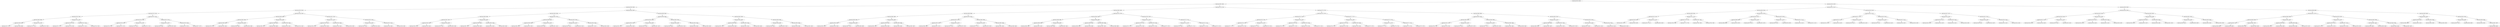 digraph G{
1912040851 [label="Node{data=[6106, 6106]}"]
1912040851 -> 1777670323
1777670323 [label="Node{data=[5652, 5652]}"]
1777670323 -> 1620107645
1620107645 [label="Node{data=[5239, 5239]}"]
1620107645 -> 322742049
322742049 [label="Node{data=[5078, 5078]}"]
322742049 -> 1500367648
1500367648 [label="Node{data=[3744, 3744]}"]
1500367648 -> 412901438
412901438 [label="Node{data=[3736, 3736]}"]
412901438 -> 2137059673
2137059673 [label="Node{data=[3684, 3684]}"]
2137059673 -> 160650299
160650299 [label="Node{data=[2308, 2308]}"]
160650299 -> 1041283810
1041283810 [label="Node{data=[1037, 1037]}"]
160650299 -> 1165406350
1165406350 [label="Node{data=[3586, 3586]}"]
2137059673 -> 1038383936
1038383936 [label="Node{data=[3734, 3734]}"]
1038383936 -> 784716363
784716363 [label="Node{data=[3731, 3731]}"]
1038383936 -> 364489435
364489435 [label="Node{data=[3735, 3735]}"]
412901438 -> 1698404898
1698404898 [label="Node{data=[3740, 3740]}"]
1698404898 -> 2073809854
2073809854 [label="Node{data=[3738, 3738]}"]
2073809854 -> 2068582668
2068582668 [label="Node{data=[3737, 3737]}"]
2073809854 -> 595297228
595297228 [label="Node{data=[3739, 3739]}"]
1698404898 -> 438892299
438892299 [label="Node{data=[3742, 3742]}"]
438892299 -> 1057739219
1057739219 [label="Node{data=[3741, 3741]}"]
438892299 -> 617898831
617898831 [label="Node{data=[3743, 3743]}"]
1500367648 -> 1540284922
1540284922 [label="Node{data=[3752, 3752]}"]
1540284922 -> 100914471
100914471 [label="Node{data=[3748, 3748]}"]
100914471 -> 1743198589
1743198589 [label="Node{data=[3746, 3746]}"]
1743198589 -> 1622065365
1622065365 [label="Node{data=[3745, 3745]}"]
1743198589 -> 1279470603
1279470603 [label="Node{data=[3747, 3747]}"]
100914471 -> 1425109577
1425109577 [label="Node{data=[3750, 3750]}"]
1425109577 -> 193115483
193115483 [label="Node{data=[3749, 3749]}"]
1425109577 -> 498885782
498885782 [label="Node{data=[3751, 3751]}"]
1540284922 -> 1212821598
1212821598 [label="Node{data=[5074, 5074]}"]
1212821598 -> 393637924
393637924 [label="Node{data=[5027, 5027]}"]
393637924 -> 163588092
163588092 [label="Node{data=[5009, 5009]}"]
393637924 -> 2007394950
2007394950 [label="Node{data=[5055, 5055]}"]
1212821598 -> 1861713132
1861713132 [label="Node{data=[5076, 5076]}"]
1861713132 -> 1243928134
1243928134 [label="Node{data=[5075, 5075]}"]
1861713132 -> 1121183545
1121183545 [label="Node{data=[5077, 5077]}"]
322742049 -> 115689407
115689407 [label="Node{data=[5164, 5164]}"]
115689407 -> 1394629523
1394629523 [label="Node{data=[5086, 5086]}"]
1394629523 -> 1071259991
1071259991 [label="Node{data=[5082, 5082]}"]
1071259991 -> 1659757498
1659757498 [label="Node{data=[5080, 5080]}"]
1659757498 -> 1318688999
1318688999 [label="Node{data=[5079, 5079]}"]
1659757498 -> 523546212
523546212 [label="Node{data=[5081, 5081]}"]
1071259991 -> 1896539212
1896539212 [label="Node{data=[5084, 5084]}"]
1896539212 -> 2088188388
2088188388 [label="Node{data=[5083, 5083]}"]
1896539212 -> 2125187117
2125187117 [label="Node{data=[5085, 5085]}"]
1394629523 -> 1146494482
1146494482 [label="Node{data=[5090, 5090]}"]
1146494482 -> 1658370640
1658370640 [label="Node{data=[5088, 5088]}"]
1658370640 -> 665126902
665126902 [label="Node{data=[5087, 5087]}"]
1658370640 -> 133122447
133122447 [label="Node{data=[5089, 5089]}"]
1146494482 -> 1941795310
1941795310 [label="Node{data=[5092, 5092]}"]
1941795310 -> 1418743795
1418743795 [label="Node{data=[5091, 5091]}"]
1941795310 -> 1527080992
1527080992 [label="Node{data=[5134, 5134]}"]
115689407 -> 643559934
643559934 [label="Node{data=[5231, 5231]}"]
643559934 -> 1056036570
1056036570 [label="Node{data=[5227, 5227]}"]
1056036570 -> 1757997344
1757997344 [label="Node{data=[5225, 5225]}"]
1757997344 -> 419223665
419223665 [label="Node{data=[5224, 5224]}"]
1757997344 -> 1632706193
1632706193 [label="Node{data=[5226, 5226]}"]
1056036570 -> 1369850727
1369850727 [label="Node{data=[5229, 5229]}"]
1369850727 -> 2122850714
2122850714 [label="Node{data=[5228, 5228]}"]
1369850727 -> 13193578
13193578 [label="Node{data=[5230, 5230]}"]
643559934 -> 1761964660
1761964660 [label="Node{data=[5235, 5235]}"]
1761964660 -> 182167880
182167880 [label="Node{data=[5233, 5233]}"]
182167880 -> 903925112
903925112 [label="Node{data=[5232, 5232]}"]
182167880 -> 2137557167
2137557167 [label="Node{data=[5234, 5234]}"]
1761964660 -> 1027396580
1027396580 [label="Node{data=[5237, 5237]}"]
1027396580 -> 1794813154
1794813154 [label="Node{data=[5236, 5236]}"]
1027396580 -> 1497507784
1497507784 [label="Node{data=[5238, 5238]}"]
1620107645 -> 1658122687
1658122687 [label="Node{data=[5620, 5620]}"]
1658122687 -> 967622130
967622130 [label="Node{data=[5604, 5604]}"]
967622130 -> 110009241
110009241 [label="Node{data=[5596, 5596]}"]
110009241 -> 1320849639
1320849639 [label="Node{data=[5397, 5397]}"]
1320849639 -> 195484038
195484038 [label="Node{data=[5282, 5282]}"]
195484038 -> 1471784493
1471784493 [label="Node{data=[5240, 5240]}"]
195484038 -> 622443792
622443792 [label="Node{data=[5320, 5320]}"]
1320849639 -> 1061039356
1061039356 [label="Node{data=[5594, 5594]}"]
1061039356 -> 48867444
48867444 [label="Node{data=[5591, 5591]}"]
1061039356 -> 410779338
410779338 [label="Node{data=[5595, 5595]}"]
110009241 -> 1885479400
1885479400 [label="Node{data=[5600, 5600]}"]
1885479400 -> 1056291540
1056291540 [label="Node{data=[5598, 5598]}"]
1056291540 -> 1905266550
1905266550 [label="Node{data=[5597, 5597]}"]
1056291540 -> 911876640
911876640 [label="Node{data=[5599, 5599]}"]
1885479400 -> 1465264226
1465264226 [label="Node{data=[5602, 5602]}"]
1465264226 -> 1147542342
1147542342 [label="Node{data=[5601, 5601]}"]
1465264226 -> 897337091
897337091 [label="Node{data=[5603, 5603]}"]
967622130 -> 1389377710
1389377710 [label="Node{data=[5612, 5612]}"]
1389377710 -> 874717102
874717102 [label="Node{data=[5608, 5608]}"]
874717102 -> 1089183303
1089183303 [label="Node{data=[5606, 5606]}"]
1089183303 -> 402169094
402169094 [label="Node{data=[5605, 5605]}"]
1089183303 -> 1144967711
1144967711 [label="Node{data=[5607, 5607]}"]
874717102 -> 1749838681
1749838681 [label="Node{data=[5610, 5610]}"]
1749838681 -> 1959381425
1959381425 [label="Node{data=[5609, 5609]}"]
1749838681 -> 663386755
663386755 [label="Node{data=[5611, 5611]}"]
1389377710 -> 362216007
362216007 [label="Node{data=[5616, 5616]}"]
362216007 -> 504061199
504061199 [label="Node{data=[5614, 5614]}"]
504061199 -> 615881534
615881534 [label="Node{data=[5613, 5613]}"]
504061199 -> 1352639305
1352639305 [label="Node{data=[5615, 5615]}"]
362216007 -> 1928933343
1928933343 [label="Node{data=[5618, 5618]}"]
1928933343 -> 912189354
912189354 [label="Node{data=[5617, 5617]}"]
1928933343 -> 1052436020
1052436020 [label="Node{data=[5619, 5619]}"]
1658122687 -> 328376129
328376129 [label="Node{data=[5636, 5636]}"]
328376129 -> 682544443
682544443 [label="Node{data=[5628, 5628]}"]
682544443 -> 1762397235
1762397235 [label="Node{data=[5624, 5624]}"]
1762397235 -> 15649888
15649888 [label="Node{data=[5622, 5622]}"]
15649888 -> 117519275
117519275 [label="Node{data=[5621, 5621]}"]
15649888 -> 1494806885
1494806885 [label="Node{data=[5623, 5623]}"]
1762397235 -> 1350304737
1350304737 [label="Node{data=[5626, 5626]}"]
1350304737 -> 646400066
646400066 [label="Node{data=[5625, 5625]}"]
1350304737 -> 680901458
680901458 [label="Node{data=[5627, 5627]}"]
682544443 -> 915989756
915989756 [label="Node{data=[5632, 5632]}"]
915989756 -> 105614021
105614021 [label="Node{data=[5630, 5630]}"]
105614021 -> 445777686
445777686 [label="Node{data=[5629, 5629]}"]
105614021 -> 534278205
534278205 [label="Node{data=[5631, 5631]}"]
915989756 -> 1855379518
1855379518 [label="Node{data=[5634, 5634]}"]
1855379518 -> 877750923
877750923 [label="Node{data=[5633, 5633]}"]
1855379518 -> 1056006560
1056006560 [label="Node{data=[5635, 5635]}"]
328376129 -> 1660205019
1660205019 [label="Node{data=[5644, 5644]}"]
1660205019 -> 981193875
981193875 [label="Node{data=[5640, 5640]}"]
981193875 -> 88204389
88204389 [label="Node{data=[5638, 5638]}"]
88204389 -> 814250252
814250252 [label="Node{data=[5637, 5637]}"]
88204389 -> 2005228201
2005228201 [label="Node{data=[5639, 5639]}"]
981193875 -> 331270022
331270022 [label="Node{data=[5642, 5642]}"]
331270022 -> 433486680
433486680 [label="Node{data=[5641, 5641]}"]
331270022 -> 1793405303
1793405303 [label="Node{data=[5643, 5643]}"]
1660205019 -> 937979536
937979536 [label="Node{data=[5648, 5648]}"]
937979536 -> 1376718108
1376718108 [label="Node{data=[5646, 5646]}"]
1376718108 -> 2015994046
2015994046 [label="Node{data=[5645, 5645]}"]
1376718108 -> 998529093
998529093 [label="Node{data=[5647, 5647]}"]
937979536 -> 1340878155
1340878155 [label="Node{data=[5650, 5650]}"]
1340878155 -> 1696710215
1696710215 [label="Node{data=[5649, 5649]}"]
1340878155 -> 1354288653
1354288653 [label="Node{data=[5651, 5651]}"]
1777670323 -> 1239933487
1239933487 [label="Node{data=[5716, 5716]}"]
1239933487 -> 1741621293
1741621293 [label="Node{data=[5684, 5684]}"]
1741621293 -> 259281173
259281173 [label="Node{data=[5668, 5668]}"]
259281173 -> 430587472
430587472 [label="Node{data=[5660, 5660]}"]
430587472 -> 1873433040
1873433040 [label="Node{data=[5656, 5656]}"]
1873433040 -> 1882956392
1882956392 [label="Node{data=[5654, 5654]}"]
1882956392 -> 1567275395
1567275395 [label="Node{data=[5653, 5653]}"]
1882956392 -> 360338624
360338624 [label="Node{data=[5655, 5655]}"]
1873433040 -> 686007150
686007150 [label="Node{data=[5658, 5658]}"]
686007150 -> 98991352
98991352 [label="Node{data=[5657, 5657]}"]
686007150 -> 222849894
222849894 [label="Node{data=[5659, 5659]}"]
430587472 -> 1247015515
1247015515 [label="Node{data=[5664, 5664]}"]
1247015515 -> 2132725932
2132725932 [label="Node{data=[5662, 5662]}"]
2132725932 -> 1235841547
1235841547 [label="Node{data=[5661, 5661]}"]
2132725932 -> 125055747
125055747 [label="Node{data=[5663, 5663]}"]
1247015515 -> 1382074524
1382074524 [label="Node{data=[5666, 5666]}"]
1382074524 -> 1542646220
1542646220 [label="Node{data=[5665, 5665]}"]
1382074524 -> 1506406803
1506406803 [label="Node{data=[5667, 5667]}"]
259281173 -> 2130918786
2130918786 [label="Node{data=[5676, 5676]}"]
2130918786 -> 728973014
728973014 [label="Node{data=[5672, 5672]}"]
728973014 -> 1728253693
1728253693 [label="Node{data=[5670, 5670]}"]
1728253693 -> 1901084391
1901084391 [label="Node{data=[5669, 5669]}"]
1728253693 -> 400155234
400155234 [label="Node{data=[5671, 5671]}"]
728973014 -> 636419009
636419009 [label="Node{data=[5674, 5674]}"]
636419009 -> 1516596583
1516596583 [label="Node{data=[5673, 5673]}"]
636419009 -> 716363722
716363722 [label="Node{data=[5675, 5675]}"]
2130918786 -> 1914763788
1914763788 [label="Node{data=[5680, 5680]}"]
1914763788 -> 541206394
541206394 [label="Node{data=[5678, 5678]}"]
541206394 -> 1371367488
1371367488 [label="Node{data=[5677, 5677]}"]
541206394 -> 1838016826
1838016826 [label="Node{data=[5679, 5679]}"]
1914763788 -> 411602461
411602461 [label="Node{data=[5682, 5682]}"]
411602461 -> 692065153
692065153 [label="Node{data=[5681, 5681]}"]
411602461 -> 319127937
319127937 [label="Node{data=[5683, 5683]}"]
1741621293 -> 298020578
298020578 [label="Node{data=[5700, 5700]}"]
298020578 -> 1307042465
1307042465 [label="Node{data=[5692, 5692]}"]
1307042465 -> 1678912647
1678912647 [label="Node{data=[5688, 5688]}"]
1678912647 -> 1537515533
1537515533 [label="Node{data=[5686, 5686]}"]
1537515533 -> 1369076197
1369076197 [label="Node{data=[5685, 5685]}"]
1537515533 -> 588931997
588931997 [label="Node{data=[5687, 5687]}"]
1678912647 -> 1452868973
1452868973 [label="Node{data=[5690, 5690]}"]
1452868973 -> 683897723
683897723 [label="Node{data=[5689, 5689]}"]
1452868973 -> 710163167
710163167 [label="Node{data=[5691, 5691]}"]
1307042465 -> 1520607875
1520607875 [label="Node{data=[5696, 5696]}"]
1520607875 -> 1141798615
1141798615 [label="Node{data=[5694, 5694]}"]
1141798615 -> 2003144070
2003144070 [label="Node{data=[5693, 5693]}"]
1141798615 -> 2095891319
2095891319 [label="Node{data=[5695, 5695]}"]
1520607875 -> 857063635
857063635 [label="Node{data=[5698, 5698]}"]
857063635 -> 77246632
77246632 [label="Node{data=[5697, 5697]}"]
857063635 -> 1606943744
1606943744 [label="Node{data=[5699, 5699]}"]
298020578 -> 1160086517
1160086517 [label="Node{data=[5708, 5708]}"]
1160086517 -> 1487651034
1487651034 [label="Node{data=[5704, 5704]}"]
1487651034 -> 157627543
157627543 [label="Node{data=[5702, 5702]}"]
157627543 -> 378722751
378722751 [label="Node{data=[5701, 5701]}"]
157627543 -> 2143406771
2143406771 [label="Node{data=[5703, 5703]}"]
1487651034 -> 2045409409
2045409409 [label="Node{data=[5706, 5706]}"]
2045409409 -> 1493904039
1493904039 [label="Node{data=[5705, 5705]}"]
2045409409 -> 1507086104
1507086104 [label="Node{data=[5707, 5707]}"]
1160086517 -> 674333379
674333379 [label="Node{data=[5712, 5712]}"]
674333379 -> 45472052
45472052 [label="Node{data=[5710, 5710]}"]
45472052 -> 40601047
40601047 [label="Node{data=[5709, 5709]}"]
45472052 -> 2034017805
2034017805 [label="Node{data=[5711, 5711]}"]
674333379 -> 1572799603
1572799603 [label="Node{data=[5714, 5714]}"]
1572799603 -> 1911491209
1911491209 [label="Node{data=[5713, 5713]}"]
1572799603 -> 804551774
804551774 [label="Node{data=[5715, 5715]}"]
1239933487 -> 870628195
870628195 [label="Node{data=[5779, 5779]}"]
870628195 -> 383630832
383630832 [label="Node{data=[5732, 5732]}"]
383630832 -> 527390432
527390432 [label="Node{data=[5724, 5724]}"]
527390432 -> 334880735
334880735 [label="Node{data=[5720, 5720]}"]
334880735 -> 98320737
98320737 [label="Node{data=[5718, 5718]}"]
98320737 -> 2123714071
2123714071 [label="Node{data=[5717, 5717]}"]
98320737 -> 464047987
464047987 [label="Node{data=[5719, 5719]}"]
334880735 -> 639561982
639561982 [label="Node{data=[5722, 5722]}"]
639561982 -> 1093560853
1093560853 [label="Node{data=[5721, 5721]}"]
639561982 -> 354378193
354378193 [label="Node{data=[5723, 5723]}"]
527390432 -> 1209132886
1209132886 [label="Node{data=[5728, 5728]}"]
1209132886 -> 425289642
425289642 [label="Node{data=[5726, 5726]}"]
425289642 -> 731240534
731240534 [label="Node{data=[5725, 5725]}"]
425289642 -> 1164588316
1164588316 [label="Node{data=[5727, 5727]}"]
1209132886 -> 33964464
33964464 [label="Node{data=[5730, 5730]}"]
33964464 -> 1353716333
1353716333 [label="Node{data=[5729, 5729]}"]
33964464 -> 1440888645
1440888645 [label="Node{data=[5731, 5731]}"]
383630832 -> 1093941808
1093941808 [label="Node{data=[5771, 5771]}"]
1093941808 -> 1896867943
1896867943 [label="Node{data=[5736, 5736]}"]
1896867943 -> 561819473
561819473 [label="Node{data=[5734, 5734]}"]
561819473 -> 1709243428
1709243428 [label="Node{data=[5733, 5733]}"]
561819473 -> 90550034
90550034 [label="Node{data=[5735, 5735]}"]
1896867943 -> 195506953
195506953 [label="Node{data=[5769, 5769]}"]
195506953 -> 1340408587
1340408587 [label="Node{data=[5768, 5768]}"]
195506953 -> 763807503
763807503 [label="Node{data=[5770, 5770]}"]
1093941808 -> 95678610
95678610 [label="Node{data=[5775, 5775]}"]
95678610 -> 926852182
926852182 [label="Node{data=[5773, 5773]}"]
926852182 -> 1344537825
1344537825 [label="Node{data=[5772, 5772]}"]
926852182 -> 1258364757
1258364757 [label="Node{data=[5774, 5774]}"]
95678610 -> 1361854919
1361854919 [label="Node{data=[5777, 5777]}"]
1361854919 -> 334644128
334644128 [label="Node{data=[5776, 5776]}"]
1361854919 -> 1661034035
1661034035 [label="Node{data=[5778, 5778]}"]
870628195 -> 549002929
549002929 [label="Node{data=[5884, 5884]}"]
549002929 -> 329793816
329793816 [label="Node{data=[5876, 5876]}"]
329793816 -> 306638734
306638734 [label="Node{data=[5855, 5855]}"]
306638734 -> 2078268211
2078268211 [label="Node{data=[5781, 5781]}"]
2078268211 -> 326831727
326831727 [label="Node{data=[5780, 5780]}"]
2078268211 -> 1116355993
1116355993 [label="Node{data=[5782, 5782]}"]
306638734 -> 1737851097
1737851097 [label="Node{data=[5874, 5874]}"]
1737851097 -> 1645664603
1645664603 [label="Node{data=[5873, 5873]}"]
1737851097 -> 693480192
693480192 [label="Node{data=[5875, 5875]}"]
329793816 -> 983579974
983579974 [label="Node{data=[5880, 5880]}"]
983579974 -> 1903751555
1903751555 [label="Node{data=[5878, 5878]}"]
1903751555 -> 628110070
628110070 [label="Node{data=[5877, 5877]}"]
1903751555 -> 570003699
570003699 [label="Node{data=[5879, 5879]}"]
983579974 -> 436781959
436781959 [label="Node{data=[5882, 5882]}"]
436781959 -> 751492524
751492524 [label="Node{data=[5881, 5881]}"]
436781959 -> 143244609
143244609 [label="Node{data=[5883, 5883]}"]
549002929 -> 1704647339
1704647339 [label="Node{data=[6001, 6001]}"]
1704647339 -> 970074468
970074468 [label="Node{data=[5921, 5921]}"]
970074468 -> 1133487183
1133487183 [label="Node{data=[5886, 5886]}"]
1133487183 -> 103377610
103377610 [label="Node{data=[5885, 5885]}"]
1133487183 -> 894805798
894805798 [label="Node{data=[5887, 5887]}"]
970074468 -> 501494241
501494241 [label="Node{data=[5957, 5957]}"]
501494241 -> 603407310
603407310 [label="Node{data=[5927, 5927]}"]
501494241 -> 1858409024
1858409024 [label="Node{data=[5973, 5973]}"]
1704647339 -> 1982985257
1982985257 [label="Node{data=[6102, 6102]}"]
1982985257 -> 1248241719
1248241719 [label="Node{data=[6100, 6100]}"]
1248241719 -> 1402370950
1402370950 [label="Node{data=[6010, 6010]}"]
1248241719 -> 352793766
352793766 [label="Node{data=[6101, 6101]}"]
1982985257 -> 1819150995
1819150995 [label="Node{data=[6104, 6104]}"]
1819150995 -> 322318393
322318393 [label="Node{data=[6103, 6103]}"]
1819150995 -> 1939616658
1939616658 [label="Node{data=[6105, 6105]}"]
1912040851 -> 1603439427
1603439427 [label="Node{data=[8145, 8145]}"]
1603439427 -> 1135880368
1135880368 [label="Node{data=[8113, 8113]}"]
1135880368 -> 1637969671
1637969671 [label="Node{data=[8024, 8024]}"]
1637969671 -> 1941164034
1941164034 [label="Node{data=[6503, 6503]}"]
1941164034 -> 951096740
951096740 [label="Node{data=[6110, 6110]}"]
951096740 -> 1520683946
1520683946 [label="Node{data=[6108, 6108]}"]
1520683946 -> 814767790
814767790 [label="Node{data=[6107, 6107]}"]
1520683946 -> 1573825406
1573825406 [label="Node{data=[6109, 6109]}"]
951096740 -> 1634666710
1634666710 [label="Node{data=[6112, 6112]}"]
1634666710 -> 626356682
626356682 [label="Node{data=[6111, 6111]}"]
1634666710 -> 394411744
394411744 [label="Node{data=[6202, 6202]}"]
1941164034 -> 1061151285
1061151285 [label="Node{data=[7811, 7811]}"]
1061151285 -> 646931644
646931644 [label="Node{data=[7723, 7723]}"]
646931644 -> 685415046
685415046 [label="Node{data=[7388, 7388]}"]
646931644 -> 774489155
774489155 [label="Node{data=[7776, 7776]}"]
1061151285 -> 1850189305
1850189305 [label="Node{data=[7967, 7967]}"]
1850189305 -> 867206665
867206665 [label="Node{data=[7926, 7926]}"]
1850189305 -> 1338123347
1338123347 [label="Node{data=[7982, 7982]}"]
1637969671 -> 799668788
799668788 [label="Node{data=[8075, 8075]}"]
799668788 -> 2090007125
2090007125 [label="Node{data=[8071, 8071]}"]
2090007125 -> 1269152512
1269152512 [label="Node{data=[8069, 8069]}"]
1269152512 -> 354156187
354156187 [label="Node{data=[8068, 8068]}"]
1269152512 -> 1963183702
1963183702 [label="Node{data=[8070, 8070]}"]
2090007125 -> 514376433
514376433 [label="Node{data=[8073, 8073]}"]
514376433 -> 2016610207
2016610207 [label="Node{data=[8072, 8072]}"]
514376433 -> 848744740
848744740 [label="Node{data=[8074, 8074]}"]
799668788 -> 1494009950
1494009950 [label="Node{data=[8079, 8079]}"]
1494009950 -> 32192196
32192196 [label="Node{data=[8077, 8077]}"]
32192196 -> 1636091545
1636091545 [label="Node{data=[8076, 8076]}"]
32192196 -> 1704928380
1704928380 [label="Node{data=[8078, 8078]}"]
1494009950 -> 1525571241
1525571241 [label="Node{data=[8111, 8111]}"]
1525571241 -> 48963110
48963110 [label="Node{data=[8110, 8110]}"]
1525571241 -> 1159504108
1159504108 [label="Node{data=[8112, 8112]}"]
1135880368 -> 1497157879
1497157879 [label="Node{data=[8129, 8129]}"]
1497157879 -> 1896859247
1896859247 [label="Node{data=[8121, 8121]}"]
1896859247 -> 726658118
726658118 [label="Node{data=[8117, 8117]}"]
726658118 -> 200548867
200548867 [label="Node{data=[8115, 8115]}"]
200548867 -> 879816930
879816930 [label="Node{data=[8114, 8114]}"]
200548867 -> 1002665149
1002665149 [label="Node{data=[8116, 8116]}"]
726658118 -> 1866109535
1866109535 [label="Node{data=[8119, 8119]}"]
1866109535 -> 1165246849
1165246849 [label="Node{data=[8118, 8118]}"]
1866109535 -> 1982877229
1982877229 [label="Node{data=[8120, 8120]}"]
1896859247 -> 1459010250
1459010250 [label="Node{data=[8125, 8125]}"]
1459010250 -> 1843749409
1843749409 [label="Node{data=[8123, 8123]}"]
1843749409 -> 184180309
184180309 [label="Node{data=[8122, 8122]}"]
1843749409 -> 2119120897
2119120897 [label="Node{data=[8124, 8124]}"]
1459010250 -> 487386600
487386600 [label="Node{data=[8127, 8127]}"]
487386600 -> 1539203074
1539203074 [label="Node{data=[8126, 8126]}"]
487386600 -> 57574870
57574870 [label="Node{data=[8128, 8128]}"]
1497157879 -> 73808522
73808522 [label="Node{data=[8137, 8137]}"]
73808522 -> 2130699331
2130699331 [label="Node{data=[8133, 8133]}"]
2130699331 -> 1449731566
1449731566 [label="Node{data=[8131, 8131]}"]
1449731566 -> 559831744
559831744 [label="Node{data=[8130, 8130]}"]
1449731566 -> 341411339
341411339 [label="Node{data=[8132, 8132]}"]
2130699331 -> 352695615
352695615 [label="Node{data=[8135, 8135]}"]
352695615 -> 173843492
173843492 [label="Node{data=[8134, 8134]}"]
352695615 -> 1493661685
1493661685 [label="Node{data=[8136, 8136]}"]
73808522 -> 20372224
20372224 [label="Node{data=[8141, 8141]}"]
20372224 -> 966928980
966928980 [label="Node{data=[8139, 8139]}"]
966928980 -> 1446036672
1446036672 [label="Node{data=[8138, 8138]}"]
966928980 -> 879405356
879405356 [label="Node{data=[8140, 8140]}"]
20372224 -> 62098042
62098042 [label="Node{data=[8143, 8143]}"]
62098042 -> 736878802
736878802 [label="Node{data=[8142, 8142]}"]
62098042 -> 2066560939
2066560939 [label="Node{data=[8144, 8144]}"]
1603439427 -> 451920427
451920427 [label="Node{data=[8355, 8355]}"]
451920427 -> 84966230
84966230 [label="Node{data=[8194, 8194]}"]
84966230 -> 1904862806
1904862806 [label="Node{data=[8153, 8153]}"]
1904862806 -> 1670059939
1670059939 [label="Node{data=[8149, 8149]}"]
1670059939 -> 118583139
118583139 [label="Node{data=[8147, 8147]}"]
118583139 -> 22904348
22904348 [label="Node{data=[8146, 8146]}"]
118583139 -> 1071158071
1071158071 [label="Node{data=[8148, 8148]}"]
1670059939 -> 72723808
72723808 [label="Node{data=[8151, 8151]}"]
72723808 -> 137601278
137601278 [label="Node{data=[8150, 8150]}"]
72723808 -> 1651802746
1651802746 [label="Node{data=[8152, 8152]}"]
1904862806 -> 432989224
432989224 [label="Node{data=[8190, 8190]}"]
432989224 -> 819553500
819553500 [label="Node{data=[8155, 8155]}"]
819553500 -> 637015657
637015657 [label="Node{data=[8154, 8154]}"]
819553500 -> 1666791422
1666791422 [label="Node{data=[8156, 8156]}"]
432989224 -> 223899673
223899673 [label="Node{data=[8192, 8192]}"]
223899673 -> 1994136298
1994136298 [label="Node{data=[8191, 8191]}"]
223899673 -> 334631174
334631174 [label="Node{data=[8193, 8193]}"]
84966230 -> 968761921
968761921 [label="Node{data=[8202, 8202]}"]
968761921 -> 1999128023
1999128023 [label="Node{data=[8198, 8198]}"]
1999128023 -> 1630866066
1630866066 [label="Node{data=[8196, 8196]}"]
1630866066 -> 1649171859
1649171859 [label="Node{data=[8195, 8195]}"]
1630866066 -> 707319729
707319729 [label="Node{data=[8197, 8197]}"]
1999128023 -> 521877982
521877982 [label="Node{data=[8200, 8200]}"]
521877982 -> 1454625077
1454625077 [label="Node{data=[8199, 8199]}"]
521877982 -> 1444134581
1444134581 [label="Node{data=[8201, 8201]}"]
968761921 -> 980057753
980057753 [label="Node{data=[8351, 8351]}"]
980057753 -> 2096723395
2096723395 [label="Node{data=[8204, 8204]}"]
2096723395 -> 873146640
873146640 [label="Node{data=[8203, 8203]}"]
2096723395 -> 2133253938
2133253938 [label="Node{data=[8350, 8350]}"]
980057753 -> 374466809
374466809 [label="Node{data=[8353, 8353]}"]
374466809 -> 556912797
556912797 [label="Node{data=[8352, 8352]}"]
374466809 -> 1277115906
1277115906 [label="Node{data=[8354, 8354]}"]
451920427 -> 84518908
84518908 [label="Node{data=[8498, 8498]}"]
84518908 -> 478577028
478577028 [label="Node{data=[8371, 8371]}"]
478577028 -> 865865649
865865649 [label="Node{data=[8363, 8363]}"]
865865649 -> 113694958
113694958 [label="Node{data=[8359, 8359]}"]
113694958 -> 1312336269
1312336269 [label="Node{data=[8357, 8357]}"]
1312336269 -> 1721408367
1721408367 [label="Node{data=[8356, 8356]}"]
1312336269 -> 891871626
891871626 [label="Node{data=[8358, 8358]}"]
113694958 -> 85548649
85548649 [label="Node{data=[8361, 8361]}"]
85548649 -> 241630086
241630086 [label="Node{data=[8360, 8360]}"]
85548649 -> 1008027846
1008027846 [label="Node{data=[8362, 8362]}"]
865865649 -> 1321454207
1321454207 [label="Node{data=[8367, 8367]}"]
1321454207 -> 23478232
23478232 [label="Node{data=[8365, 8365]}"]
23478232 -> 946163385
946163385 [label="Node{data=[8364, 8364]}"]
23478232 -> 773878283
773878283 [label="Node{data=[8366, 8366]}"]
1321454207 -> 2128659842
2128659842 [label="Node{data=[8369, 8369]}"]
2128659842 -> 1313389945
1313389945 [label="Node{data=[8368, 8368]}"]
2128659842 -> 1556755087
1556755087 [label="Node{data=[8370, 8370]}"]
478577028 -> 1909957431
1909957431 [label="Node{data=[8379, 8379]}"]
1909957431 -> 165913690
165913690 [label="Node{data=[8375, 8375]}"]
165913690 -> 46887786
46887786 [label="Node{data=[8373, 8373]}"]
46887786 -> 261650422
261650422 [label="Node{data=[8372, 8372]}"]
46887786 -> 1125823273
1125823273 [label="Node{data=[8374, 8374]}"]
165913690 -> 1473191524
1473191524 [label="Node{data=[8377, 8377]}"]
1473191524 -> 239499220
239499220 [label="Node{data=[8376, 8376]}"]
1473191524 -> 1110283821
1110283821 [label="Node{data=[8378, 8378]}"]
1909957431 -> 1421403834
1421403834 [label="Node{data=[8383, 8383]}"]
1421403834 -> 2066476663
2066476663 [label="Node{data=[8381, 8381]}"]
2066476663 -> 1190059537
1190059537 [label="Node{data=[8380, 8380]}"]
2066476663 -> 1750901791
1750901791 [label="Node{data=[8382, 8382]}"]
1421403834 -> 2067923608
2067923608 [label="Node{data=[8439, 8439]}"]
2067923608 -> 1606288337
1606288337 [label="Node{data=[8384, 8384]}"]
2067923608 -> 1863340129
1863340129 [label="Node{data=[8497, 8497]}"]
84518908 -> 1650556352
1650556352 [label="Node{data=[8506, 8506]}"]
1650556352 -> 157083094
157083094 [label="Node{data=[8502, 8502]}"]
157083094 -> 651415463
651415463 [label="Node{data=[8500, 8500]}"]
651415463 -> 1269628996
1269628996 [label="Node{data=[8499, 8499]}"]
651415463 -> 575400844
575400844 [label="Node{data=[8501, 8501]}"]
157083094 -> 1289214022
1289214022 [label="Node{data=[8504, 8504]}"]
1289214022 -> 1958840460
1958840460 [label="Node{data=[8503, 8503]}"]
1289214022 -> 1473059184
1473059184 [label="Node{data=[8505, 8505]}"]
1650556352 -> 707235726
707235726 [label="Node{data=[8510, 8510]}"]
707235726 -> 1489004388
1489004388 [label="Node{data=[8508, 8508]}"]
1489004388 -> 549257496
549257496 [label="Node{data=[8507, 8507]}"]
1489004388 -> 528780006
528780006 [label="Node{data=[8509, 8509]}"]
707235726 -> 155794791
155794791 [label="Node{data=[8549, 8549]}"]
155794791 -> 1391034477
1391034477 [label="Node{data=[8544, 8544]}"]
155794791 -> 437583593
437583593 [label="Node{data=[8597, 8597]}"]
437583593 -> 561812727
561812727 [label="Node{data=[8659, 8659]}"]
}